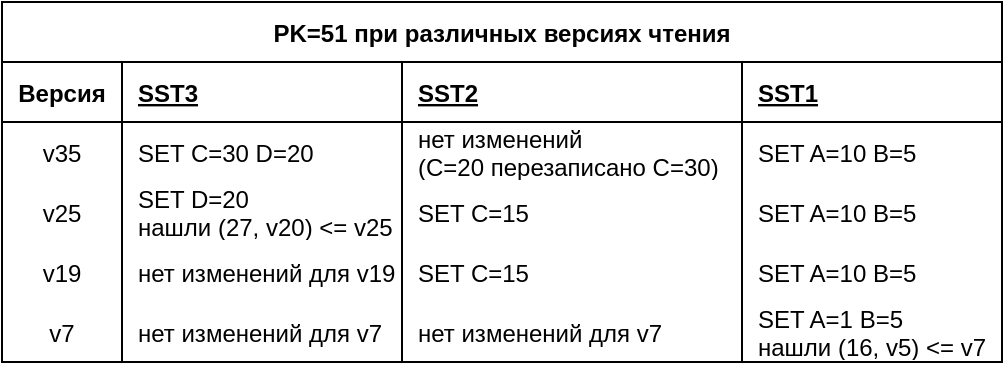 <mxfile version="21.1.8" type="device">
  <diagram id="89rpnQoFKDm3hIXYeVZR" name="Page-1">
    <mxGraphModel dx="1306" dy="846" grid="1" gridSize="10" guides="1" tooltips="1" connect="1" arrows="1" fold="1" page="1" pageScale="1" pageWidth="827" pageHeight="1169" math="0" shadow="0">
      <root>
        <mxCell id="0" />
        <mxCell id="1" parent="0" />
        <mxCell id="1PSpfmzfOEZ6M0ASbsAd-1" value="PK=51 при различных версиях чтения" style="shape=table;startSize=30;container=1;collapsible=1;childLayout=tableLayout;fixedRows=1;rowLines=0;fontStyle=1;align=center;resizeLast=1;" parent="1" vertex="1">
          <mxGeometry x="50" y="40" width="500" height="180" as="geometry" />
        </mxCell>
        <mxCell id="1PSpfmzfOEZ6M0ASbsAd-2" value="" style="shape=tableRow;horizontal=0;startSize=0;swimlaneHead=0;swimlaneBody=0;fillColor=none;collapsible=0;dropTarget=0;points=[[0,0.5],[1,0.5]];portConstraint=eastwest;top=0;left=0;right=0;bottom=1;" parent="1PSpfmzfOEZ6M0ASbsAd-1" vertex="1">
          <mxGeometry y="30" width="500" height="30" as="geometry" />
        </mxCell>
        <mxCell id="1PSpfmzfOEZ6M0ASbsAd-3" value="Версия" style="shape=partialRectangle;connectable=0;fillColor=none;top=0;left=0;bottom=0;right=0;fontStyle=1;overflow=hidden;" parent="1PSpfmzfOEZ6M0ASbsAd-2" vertex="1">
          <mxGeometry width="60" height="30" as="geometry">
            <mxRectangle width="60" height="30" as="alternateBounds" />
          </mxGeometry>
        </mxCell>
        <mxCell id="1PSpfmzfOEZ6M0ASbsAd-4" value="SST3" style="shape=partialRectangle;connectable=0;fillColor=none;top=0;left=0;bottom=0;right=0;align=left;spacingLeft=6;fontStyle=5;overflow=hidden;" parent="1PSpfmzfOEZ6M0ASbsAd-2" vertex="1">
          <mxGeometry x="60" width="140" height="30" as="geometry">
            <mxRectangle width="140" height="30" as="alternateBounds" />
          </mxGeometry>
        </mxCell>
        <mxCell id="1PSpfmzfOEZ6M0ASbsAd-18" value="SST2" style="shape=partialRectangle;connectable=0;fillColor=none;top=0;left=0;bottom=0;right=0;align=left;spacingLeft=6;fontStyle=5;overflow=hidden;" parent="1PSpfmzfOEZ6M0ASbsAd-2" vertex="1">
          <mxGeometry x="200" width="170" height="30" as="geometry">
            <mxRectangle width="170" height="30" as="alternateBounds" />
          </mxGeometry>
        </mxCell>
        <mxCell id="1PSpfmzfOEZ6M0ASbsAd-14" value="SST1" style="shape=partialRectangle;connectable=0;fillColor=none;top=0;left=0;bottom=0;right=0;align=left;spacingLeft=6;fontStyle=5;overflow=hidden;" parent="1PSpfmzfOEZ6M0ASbsAd-2" vertex="1">
          <mxGeometry x="370" width="130" height="30" as="geometry">
            <mxRectangle width="130" height="30" as="alternateBounds" />
          </mxGeometry>
        </mxCell>
        <mxCell id="1PSpfmzfOEZ6M0ASbsAd-5" value="" style="shape=tableRow;horizontal=0;startSize=0;swimlaneHead=0;swimlaneBody=0;fillColor=none;collapsible=0;dropTarget=0;points=[[0,0.5],[1,0.5]];portConstraint=eastwest;top=0;left=0;right=0;bottom=0;" parent="1PSpfmzfOEZ6M0ASbsAd-1" vertex="1">
          <mxGeometry y="60" width="500" height="30" as="geometry" />
        </mxCell>
        <mxCell id="1PSpfmzfOEZ6M0ASbsAd-6" value="v35" style="shape=partialRectangle;connectable=0;fillColor=none;top=0;left=0;bottom=0;right=0;editable=1;overflow=hidden;" parent="1PSpfmzfOEZ6M0ASbsAd-5" vertex="1">
          <mxGeometry width="60" height="30" as="geometry">
            <mxRectangle width="60" height="30" as="alternateBounds" />
          </mxGeometry>
        </mxCell>
        <mxCell id="1PSpfmzfOEZ6M0ASbsAd-7" value="SET C=30 D=20" style="shape=partialRectangle;connectable=0;fillColor=none;top=0;left=0;bottom=0;right=0;align=left;spacingLeft=6;overflow=hidden;" parent="1PSpfmzfOEZ6M0ASbsAd-5" vertex="1">
          <mxGeometry x="60" width="140" height="30" as="geometry">
            <mxRectangle width="140" height="30" as="alternateBounds" />
          </mxGeometry>
        </mxCell>
        <mxCell id="1PSpfmzfOEZ6M0ASbsAd-19" value="нет изменений&#xa;(C=20 перезаписано C=30)" style="shape=partialRectangle;connectable=0;fillColor=none;top=0;left=0;bottom=0;right=0;align=left;spacingLeft=6;overflow=hidden;" parent="1PSpfmzfOEZ6M0ASbsAd-5" vertex="1">
          <mxGeometry x="200" width="170" height="30" as="geometry">
            <mxRectangle width="170" height="30" as="alternateBounds" />
          </mxGeometry>
        </mxCell>
        <mxCell id="1PSpfmzfOEZ6M0ASbsAd-15" value="SET A=10 B=5" style="shape=partialRectangle;connectable=0;fillColor=none;top=0;left=0;bottom=0;right=0;align=left;spacingLeft=6;overflow=hidden;" parent="1PSpfmzfOEZ6M0ASbsAd-5" vertex="1">
          <mxGeometry x="370" width="130" height="30" as="geometry">
            <mxRectangle width="130" height="30" as="alternateBounds" />
          </mxGeometry>
        </mxCell>
        <mxCell id="1PSpfmzfOEZ6M0ASbsAd-8" value="" style="shape=tableRow;horizontal=0;startSize=0;swimlaneHead=0;swimlaneBody=0;fillColor=none;collapsible=0;dropTarget=0;points=[[0,0.5],[1,0.5]];portConstraint=eastwest;top=0;left=0;right=0;bottom=0;" parent="1PSpfmzfOEZ6M0ASbsAd-1" vertex="1">
          <mxGeometry y="90" width="500" height="30" as="geometry" />
        </mxCell>
        <mxCell id="1PSpfmzfOEZ6M0ASbsAd-9" value="v25" style="shape=partialRectangle;connectable=0;fillColor=none;top=0;left=0;bottom=0;right=0;editable=1;overflow=hidden;" parent="1PSpfmzfOEZ6M0ASbsAd-8" vertex="1">
          <mxGeometry width="60" height="30" as="geometry">
            <mxRectangle width="60" height="30" as="alternateBounds" />
          </mxGeometry>
        </mxCell>
        <mxCell id="1PSpfmzfOEZ6M0ASbsAd-10" value="SET D=20&#xa;нашли (27, v20) &lt;= v25" style="shape=partialRectangle;connectable=0;fillColor=none;top=0;left=0;bottom=0;right=0;align=left;spacingLeft=6;overflow=hidden;" parent="1PSpfmzfOEZ6M0ASbsAd-8" vertex="1">
          <mxGeometry x="60" width="140" height="30" as="geometry">
            <mxRectangle width="140" height="30" as="alternateBounds" />
          </mxGeometry>
        </mxCell>
        <mxCell id="1PSpfmzfOEZ6M0ASbsAd-20" value="SET C=15" style="shape=partialRectangle;connectable=0;fillColor=none;top=0;left=0;bottom=0;right=0;align=left;spacingLeft=6;overflow=hidden;" parent="1PSpfmzfOEZ6M0ASbsAd-8" vertex="1">
          <mxGeometry x="200" width="170" height="30" as="geometry">
            <mxRectangle width="170" height="30" as="alternateBounds" />
          </mxGeometry>
        </mxCell>
        <mxCell id="1PSpfmzfOEZ6M0ASbsAd-16" value="SET A=10 B=5" style="shape=partialRectangle;connectable=0;fillColor=none;top=0;left=0;bottom=0;right=0;align=left;spacingLeft=6;overflow=hidden;" parent="1PSpfmzfOEZ6M0ASbsAd-8" vertex="1">
          <mxGeometry x="370" width="130" height="30" as="geometry">
            <mxRectangle width="130" height="30" as="alternateBounds" />
          </mxGeometry>
        </mxCell>
        <mxCell id="1PSpfmzfOEZ6M0ASbsAd-11" value="" style="shape=tableRow;horizontal=0;startSize=0;swimlaneHead=0;swimlaneBody=0;fillColor=none;collapsible=0;dropTarget=0;points=[[0,0.5],[1,0.5]];portConstraint=eastwest;top=0;left=0;right=0;bottom=0;" parent="1PSpfmzfOEZ6M0ASbsAd-1" vertex="1">
          <mxGeometry y="120" width="500" height="30" as="geometry" />
        </mxCell>
        <mxCell id="1PSpfmzfOEZ6M0ASbsAd-12" value="v19" style="shape=partialRectangle;connectable=0;fillColor=none;top=0;left=0;bottom=0;right=0;editable=1;overflow=hidden;" parent="1PSpfmzfOEZ6M0ASbsAd-11" vertex="1">
          <mxGeometry width="60" height="30" as="geometry">
            <mxRectangle width="60" height="30" as="alternateBounds" />
          </mxGeometry>
        </mxCell>
        <mxCell id="1PSpfmzfOEZ6M0ASbsAd-13" value="нет изменений для v19" style="shape=partialRectangle;connectable=0;fillColor=none;top=0;left=0;bottom=0;right=0;align=left;spacingLeft=6;overflow=hidden;" parent="1PSpfmzfOEZ6M0ASbsAd-11" vertex="1">
          <mxGeometry x="60" width="140" height="30" as="geometry">
            <mxRectangle width="140" height="30" as="alternateBounds" />
          </mxGeometry>
        </mxCell>
        <mxCell id="1PSpfmzfOEZ6M0ASbsAd-21" value="SET C=15" style="shape=partialRectangle;connectable=0;fillColor=none;top=0;left=0;bottom=0;right=0;align=left;spacingLeft=6;overflow=hidden;" parent="1PSpfmzfOEZ6M0ASbsAd-11" vertex="1">
          <mxGeometry x="200" width="170" height="30" as="geometry">
            <mxRectangle width="170" height="30" as="alternateBounds" />
          </mxGeometry>
        </mxCell>
        <mxCell id="1PSpfmzfOEZ6M0ASbsAd-17" value="SET A=10 B=5" style="shape=partialRectangle;connectable=0;fillColor=none;top=0;left=0;bottom=0;right=0;align=left;spacingLeft=6;overflow=hidden;" parent="1PSpfmzfOEZ6M0ASbsAd-11" vertex="1">
          <mxGeometry x="370" width="130" height="30" as="geometry">
            <mxRectangle width="130" height="30" as="alternateBounds" />
          </mxGeometry>
        </mxCell>
        <mxCell id="1PSpfmzfOEZ6M0ASbsAd-22" style="shape=tableRow;horizontal=0;startSize=0;swimlaneHead=0;swimlaneBody=0;fillColor=none;collapsible=0;dropTarget=0;points=[[0,0.5],[1,0.5]];portConstraint=eastwest;top=0;left=0;right=0;bottom=0;" parent="1PSpfmzfOEZ6M0ASbsAd-1" vertex="1">
          <mxGeometry y="150" width="500" height="30" as="geometry" />
        </mxCell>
        <mxCell id="1PSpfmzfOEZ6M0ASbsAd-23" value="v7" style="shape=partialRectangle;connectable=0;fillColor=none;top=0;left=0;bottom=0;right=0;editable=1;overflow=hidden;" parent="1PSpfmzfOEZ6M0ASbsAd-22" vertex="1">
          <mxGeometry width="60" height="30" as="geometry">
            <mxRectangle width="60" height="30" as="alternateBounds" />
          </mxGeometry>
        </mxCell>
        <mxCell id="1PSpfmzfOEZ6M0ASbsAd-24" value="нет изменений для v7" style="shape=partialRectangle;connectable=0;fillColor=none;top=0;left=0;bottom=0;right=0;align=left;spacingLeft=6;overflow=hidden;" parent="1PSpfmzfOEZ6M0ASbsAd-22" vertex="1">
          <mxGeometry x="60" width="140" height="30" as="geometry">
            <mxRectangle width="140" height="30" as="alternateBounds" />
          </mxGeometry>
        </mxCell>
        <mxCell id="1PSpfmzfOEZ6M0ASbsAd-25" value="нет изменений для v7" style="shape=partialRectangle;connectable=0;fillColor=none;top=0;left=0;bottom=0;right=0;align=left;spacingLeft=6;overflow=hidden;" parent="1PSpfmzfOEZ6M0ASbsAd-22" vertex="1">
          <mxGeometry x="200" width="170" height="30" as="geometry">
            <mxRectangle width="170" height="30" as="alternateBounds" />
          </mxGeometry>
        </mxCell>
        <mxCell id="1PSpfmzfOEZ6M0ASbsAd-26" value="SET A=1 B=5&#xa;нашли (16, v5) &lt;= v7" style="shape=partialRectangle;connectable=0;fillColor=none;top=0;left=0;bottom=0;right=0;align=left;spacingLeft=6;overflow=hidden;" parent="1PSpfmzfOEZ6M0ASbsAd-22" vertex="1">
          <mxGeometry x="370" width="130" height="30" as="geometry">
            <mxRectangle width="130" height="30" as="alternateBounds" />
          </mxGeometry>
        </mxCell>
      </root>
    </mxGraphModel>
  </diagram>
</mxfile>
